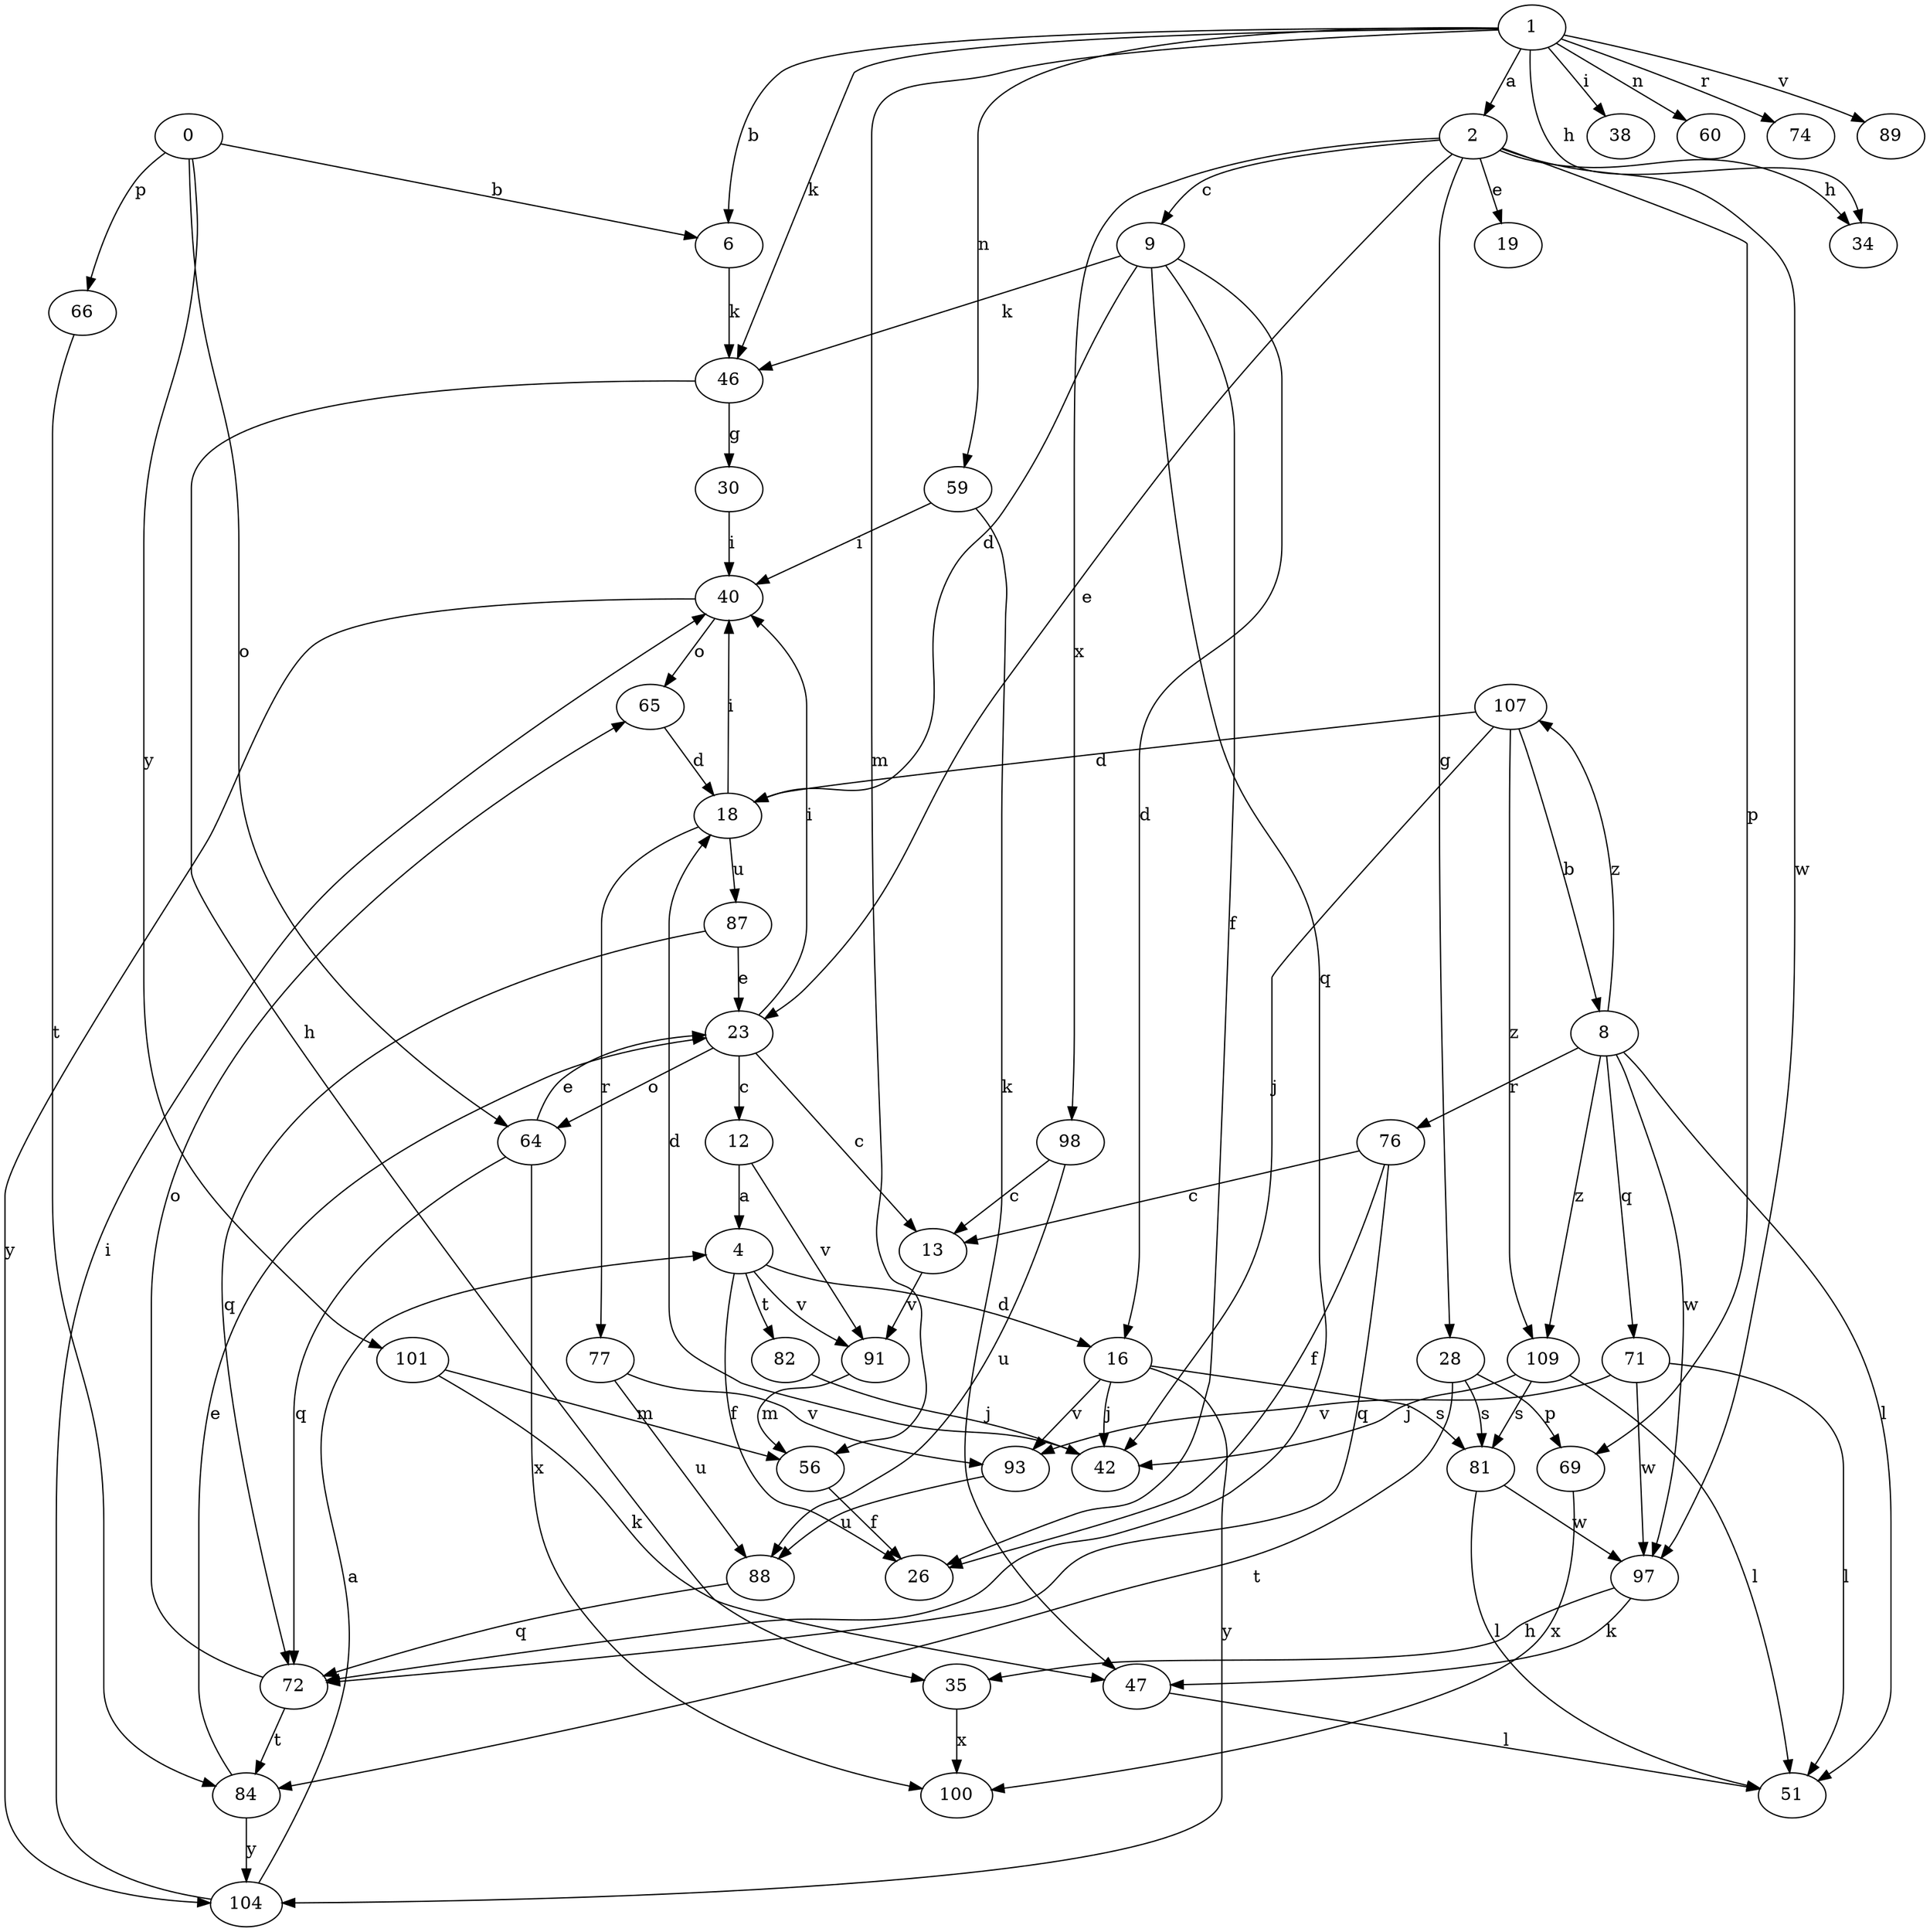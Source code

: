 strict digraph  {
0;
1;
2;
4;
6;
8;
9;
12;
13;
16;
18;
19;
23;
26;
28;
30;
34;
35;
38;
40;
42;
46;
47;
51;
56;
59;
60;
64;
65;
66;
69;
71;
72;
74;
76;
77;
81;
82;
84;
87;
88;
89;
91;
93;
97;
98;
100;
101;
104;
107;
109;
0 -> 6  [label=b];
0 -> 64  [label=o];
0 -> 66  [label=p];
0 -> 101  [label=y];
1 -> 2  [label=a];
1 -> 6  [label=b];
1 -> 34  [label=h];
1 -> 38  [label=i];
1 -> 46  [label=k];
1 -> 56  [label=m];
1 -> 59  [label=n];
1 -> 60  [label=n];
1 -> 74  [label=r];
1 -> 89  [label=v];
2 -> 9  [label=c];
2 -> 19  [label=e];
2 -> 23  [label=e];
2 -> 28  [label=g];
2 -> 34  [label=h];
2 -> 69  [label=p];
2 -> 97  [label=w];
2 -> 98  [label=x];
4 -> 16  [label=d];
4 -> 26  [label=f];
4 -> 82  [label=t];
4 -> 91  [label=v];
6 -> 46  [label=k];
8 -> 51  [label=l];
8 -> 71  [label=q];
8 -> 76  [label=r];
8 -> 97  [label=w];
8 -> 107  [label=z];
8 -> 109  [label=z];
9 -> 16  [label=d];
9 -> 18  [label=d];
9 -> 26  [label=f];
9 -> 46  [label=k];
9 -> 72  [label=q];
12 -> 4  [label=a];
12 -> 91  [label=v];
13 -> 91  [label=v];
16 -> 42  [label=j];
16 -> 81  [label=s];
16 -> 93  [label=v];
16 -> 104  [label=y];
18 -> 40  [label=i];
18 -> 77  [label=r];
18 -> 87  [label=u];
23 -> 12  [label=c];
23 -> 13  [label=c];
23 -> 40  [label=i];
23 -> 64  [label=o];
28 -> 69  [label=p];
28 -> 81  [label=s];
28 -> 84  [label=t];
30 -> 40  [label=i];
35 -> 100  [label=x];
40 -> 65  [label=o];
40 -> 104  [label=y];
42 -> 18  [label=d];
46 -> 30  [label=g];
46 -> 35  [label=h];
47 -> 51  [label=l];
56 -> 26  [label=f];
59 -> 40  [label=i];
59 -> 47  [label=k];
64 -> 23  [label=e];
64 -> 72  [label=q];
64 -> 100  [label=x];
65 -> 18  [label=d];
66 -> 84  [label=t];
69 -> 100  [label=x];
71 -> 51  [label=l];
71 -> 93  [label=v];
71 -> 97  [label=w];
72 -> 65  [label=o];
72 -> 84  [label=t];
76 -> 13  [label=c];
76 -> 26  [label=f];
76 -> 72  [label=q];
77 -> 88  [label=u];
77 -> 93  [label=v];
81 -> 51  [label=l];
81 -> 97  [label=w];
82 -> 42  [label=j];
84 -> 23  [label=e];
84 -> 104  [label=y];
87 -> 23  [label=e];
87 -> 72  [label=q];
88 -> 72  [label=q];
91 -> 56  [label=m];
93 -> 88  [label=u];
97 -> 35  [label=h];
97 -> 47  [label=k];
98 -> 13  [label=c];
98 -> 88  [label=u];
101 -> 47  [label=k];
101 -> 56  [label=m];
104 -> 4  [label=a];
104 -> 40  [label=i];
107 -> 8  [label=b];
107 -> 18  [label=d];
107 -> 42  [label=j];
107 -> 109  [label=z];
109 -> 42  [label=j];
109 -> 51  [label=l];
109 -> 81  [label=s];
}
